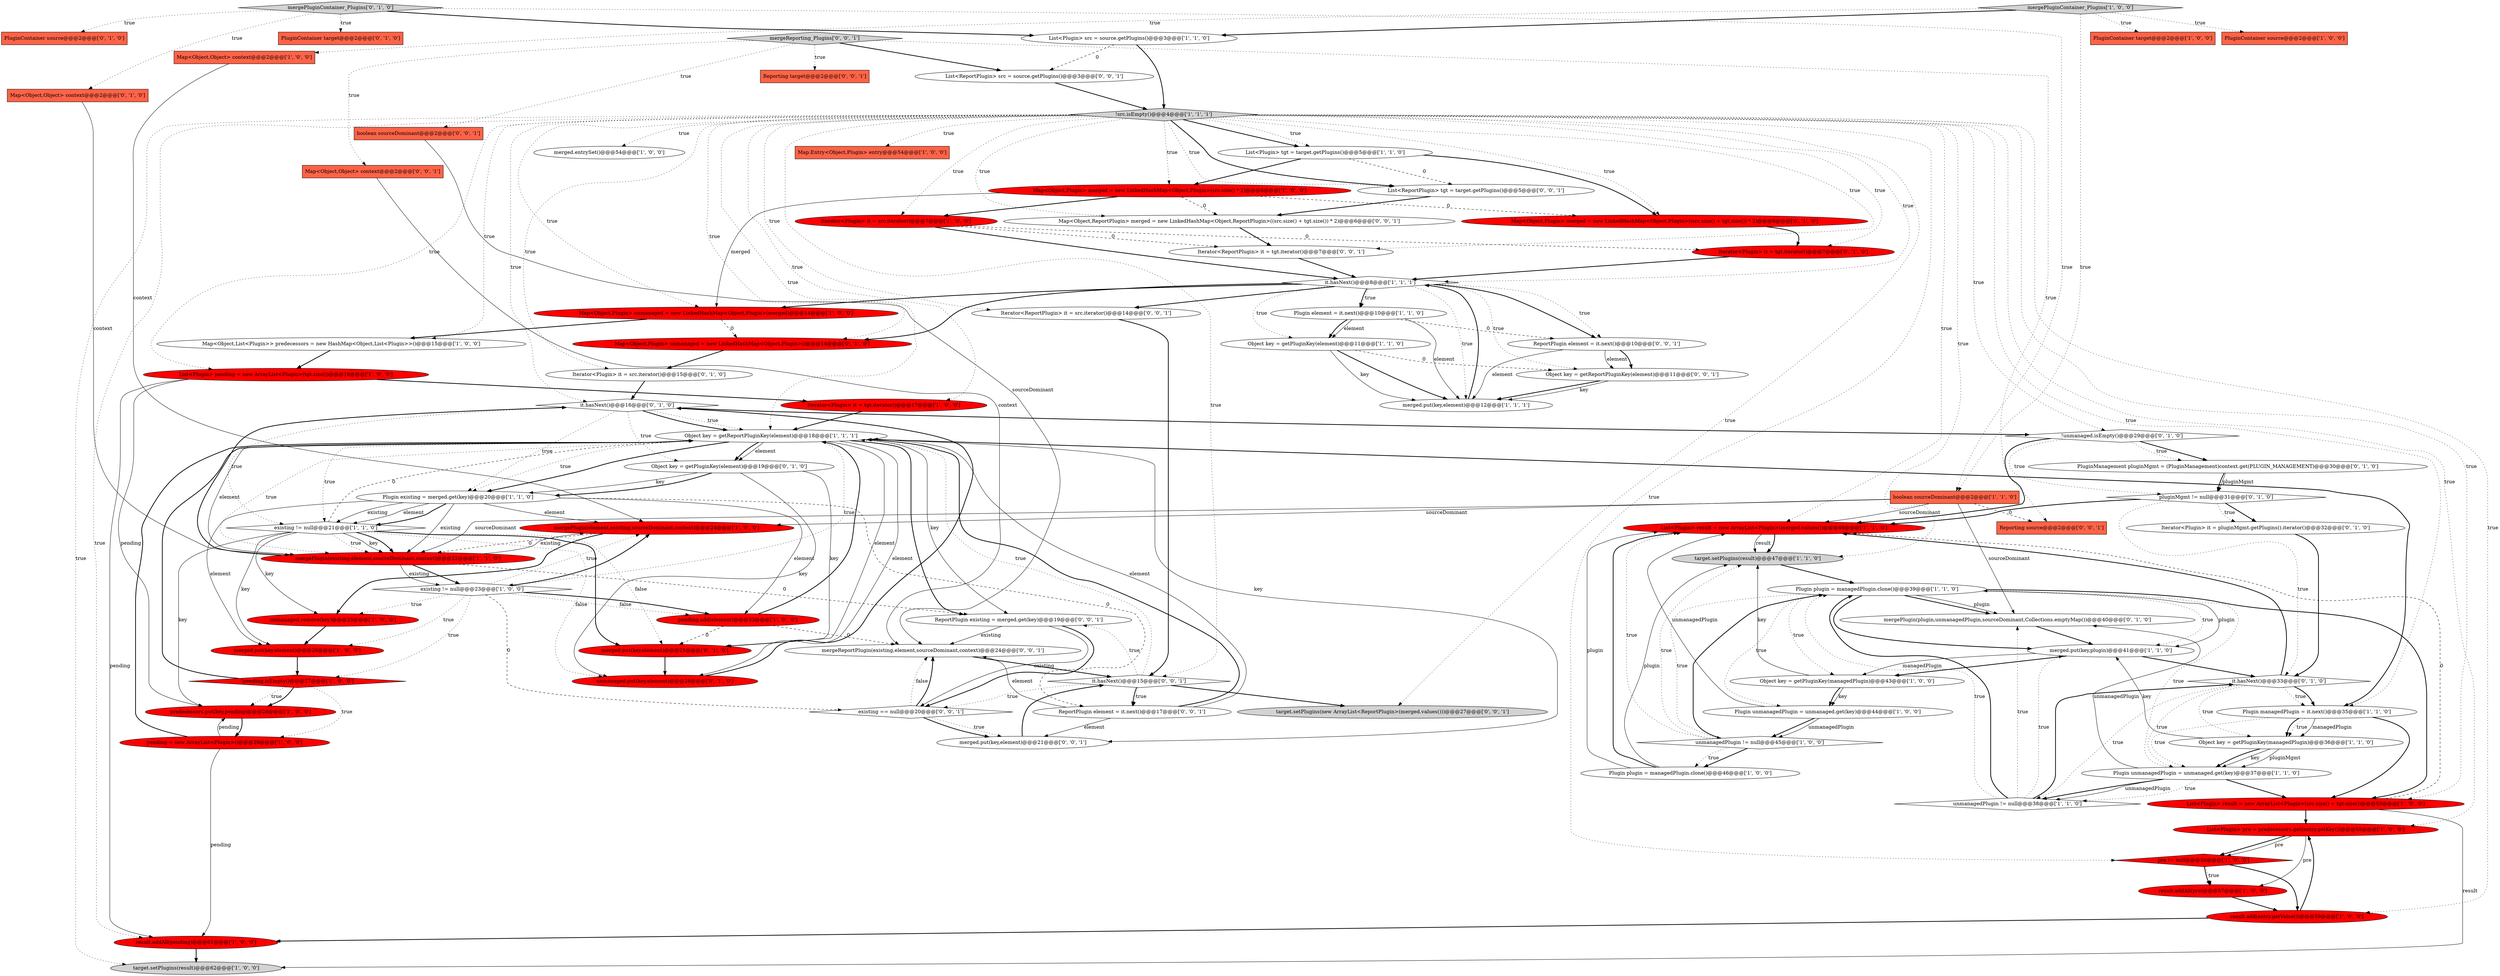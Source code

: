 digraph {
57 [style = filled, label = "Iterator<Plugin> it = tgt.iterator()@@@7@@@['0', '1', '0']", fillcolor = red, shape = ellipse image = "AAA1AAABBB2BBB"];
38 [style = filled, label = "result.add(entry.getValue())@@@59@@@['1', '0', '0']", fillcolor = red, shape = ellipse image = "AAA1AAABBB1BBB"];
49 [style = filled, label = "List<Plugin> result = new ArrayList<Plugin>(merged.values())@@@46@@@['1', '1', '0']", fillcolor = red, shape = ellipse image = "AAA1AAABBB1BBB"];
54 [style = filled, label = "PluginContainer source@@@2@@@['0', '1', '0']", fillcolor = tomato, shape = box image = "AAA0AAABBB2BBB"];
7 [style = filled, label = "it.hasNext()@@@8@@@['1', '1', '1']", fillcolor = white, shape = diamond image = "AAA0AAABBB1BBB"];
1 [style = filled, label = "mergePlugin(element,existing,sourceDominant,context)@@@24@@@['1', '0', '0']", fillcolor = red, shape = ellipse image = "AAA1AAABBB1BBB"];
44 [style = filled, label = "List<Plugin> tgt = target.getPlugins()@@@5@@@['1', '1', '0']", fillcolor = white, shape = ellipse image = "AAA0AAABBB1BBB"];
66 [style = filled, label = "!unmanaged.isEmpty()@@@29@@@['0', '1', '0']", fillcolor = white, shape = diamond image = "AAA0AAABBB2BBB"];
74 [style = filled, label = "mergeReporting_Plugins['0', '0', '1']", fillcolor = lightgray, shape = diamond image = "AAA0AAABBB3BBB"];
8 [style = filled, label = "target.setPlugins(result)@@@62@@@['1', '0', '0']", fillcolor = lightgray, shape = ellipse image = "AAA0AAABBB1BBB"];
83 [style = filled, label = "it.hasNext()@@@15@@@['0', '0', '1']", fillcolor = white, shape = diamond image = "AAA0AAABBB3BBB"];
27 [style = filled, label = "mergePluginContainer_Plugins['1', '0', '0']", fillcolor = lightgray, shape = diamond image = "AAA0AAABBB1BBB"];
86 [style = filled, label = "Reporting source@@@2@@@['0', '0', '1']", fillcolor = tomato, shape = box image = "AAA0AAABBB3BBB"];
61 [style = filled, label = "PluginManagement pluginMgmt = (PluginManagement)context.get(PLUGIN_MANAGEMENT)@@@30@@@['0', '1', '0']", fillcolor = white, shape = ellipse image = "AAA0AAABBB2BBB"];
87 [style = filled, label = "ReportPlugin element = it.next()@@@10@@@['0', '0', '1']", fillcolor = white, shape = ellipse image = "AAA0AAABBB3BBB"];
4 [style = filled, label = "merged.entrySet()@@@54@@@['1', '0', '0']", fillcolor = white, shape = ellipse image = "AAA0AAABBB1BBB"];
18 [style = filled, label = "Iterator<Plugin> it = tgt.iterator()@@@17@@@['1', '0', '0']", fillcolor = red, shape = ellipse image = "AAA1AAABBB1BBB"];
24 [style = filled, label = "pending.add(element)@@@33@@@['1', '0', '0']", fillcolor = red, shape = ellipse image = "AAA1AAABBB1BBB"];
15 [style = filled, label = "Iterator<Plugin> it = src.iterator()@@@7@@@['1', '0', '0']", fillcolor = red, shape = ellipse image = "AAA1AAABBB1BBB"];
0 [style = filled, label = "unmanaged.remove(key)@@@25@@@['1', '0', '0']", fillcolor = red, shape = ellipse image = "AAA1AAABBB1BBB"];
2 [style = filled, label = "Object key = getPluginKey(element)@@@11@@@['1', '1', '0']", fillcolor = white, shape = ellipse image = "AAA0AAABBB1BBB"];
56 [style = filled, label = "mergePlugin(plugin,unmanagedPlugin,sourceDominant,Collections.emptyMap())@@@40@@@['0', '1', '0']", fillcolor = white, shape = ellipse image = "AAA0AAABBB2BBB"];
6 [style = filled, label = "result.addAll(pre)@@@57@@@['1', '0', '0']", fillcolor = red, shape = ellipse image = "AAA1AAABBB1BBB"];
40 [style = filled, label = "pre != null@@@56@@@['1', '0', '0']", fillcolor = red, shape = diamond image = "AAA1AAABBB1BBB"];
62 [style = filled, label = "Iterator<Plugin> it = pluginMgmt.getPlugins().iterator()@@@32@@@['0', '1', '0']", fillcolor = white, shape = ellipse image = "AAA0AAABBB2BBB"];
25 [style = filled, label = "List<Plugin> result = new ArrayList<Plugin>(src.size() + tgt.size())@@@53@@@['1', '0', '0']", fillcolor = red, shape = ellipse image = "AAA1AAABBB1BBB"];
30 [style = filled, label = "merged.put(key,element)@@@26@@@['1', '0', '0']", fillcolor = red, shape = ellipse image = "AAA1AAABBB1BBB"];
35 [style = filled, label = "Object key = getReportPluginKey(element)@@@18@@@['1', '1', '1']", fillcolor = white, shape = ellipse image = "AAA0AAABBB1BBB"];
72 [style = filled, label = "List<ReportPlugin> src = source.getPlugins()@@@3@@@['0', '0', '1']", fillcolor = white, shape = ellipse image = "AAA0AAABBB3BBB"];
84 [style = filled, label = "mergeReportPlugin(existing,element,sourceDominant,context)@@@24@@@['0', '0', '1']", fillcolor = white, shape = ellipse image = "AAA0AAABBB3BBB"];
3 [style = filled, label = "List<Plugin> src = source.getPlugins()@@@3@@@['1', '1', '0']", fillcolor = white, shape = ellipse image = "AAA0AAABBB1BBB"];
63 [style = filled, label = "mergePluginContainer_Plugins['0', '1', '0']", fillcolor = lightgray, shape = diamond image = "AAA0AAABBB2BBB"];
53 [style = filled, label = "Map<Object,Plugin> unmanaged = new LinkedHashMap<Object,Plugin>()@@@14@@@['0', '1', '0']", fillcolor = red, shape = ellipse image = "AAA1AAABBB2BBB"];
12 [style = filled, label = "Object key = getPluginKey(managedPlugin)@@@43@@@['1', '0', '0']", fillcolor = white, shape = ellipse image = "AAA0AAABBB1BBB"];
48 [style = filled, label = "boolean sourceDominant@@@2@@@['1', '1', '0']", fillcolor = tomato, shape = box image = "AAA0AAABBB1BBB"];
26 [style = filled, label = "pending = new ArrayList<Plugin>()@@@29@@@['1', '0', '0']", fillcolor = red, shape = ellipse image = "AAA1AAABBB1BBB"];
42 [style = filled, label = "Plugin existing = merged.get(key)@@@20@@@['1', '1', '0']", fillcolor = white, shape = ellipse image = "AAA0AAABBB1BBB"];
75 [style = filled, label = "target.setPlugins(new ArrayList<ReportPlugin>(merged.values()))@@@27@@@['0', '0', '1']", fillcolor = lightgray, shape = ellipse image = "AAA0AAABBB3BBB"];
59 [style = filled, label = "PluginContainer target@@@2@@@['0', '1', '0']", fillcolor = tomato, shape = box image = "AAA0AAABBB2BBB"];
46 [style = filled, label = "Map<Object,Plugin> unmanaged = new LinkedHashMap<Object,Plugin>(merged)@@@14@@@['1', '0', '0']", fillcolor = red, shape = ellipse image = "AAA1AAABBB1BBB"];
43 [style = filled, label = "Plugin unmanagedPlugin = unmanaged.get(key)@@@37@@@['1', '1', '0']", fillcolor = white, shape = ellipse image = "AAA0AAABBB1BBB"];
17 [style = filled, label = "Plugin plugin = managedPlugin.clone()@@@46@@@['1', '0', '0']", fillcolor = white, shape = ellipse image = "AAA0AAABBB1BBB"];
81 [style = filled, label = "Iterator<ReportPlugin> it = src.iterator()@@@14@@@['0', '0', '1']", fillcolor = white, shape = ellipse image = "AAA0AAABBB3BBB"];
32 [style = filled, label = "PluginContainer target@@@2@@@['1', '0', '0']", fillcolor = tomato, shape = box image = "AAA0AAABBB1BBB"];
82 [style = filled, label = "boolean sourceDominant@@@2@@@['0', '0', '1']", fillcolor = tomato, shape = box image = "AAA0AAABBB3BBB"];
16 [style = filled, label = "existing != null@@@21@@@['1', '1', '0']", fillcolor = white, shape = diamond image = "AAA0AAABBB1BBB"];
70 [style = filled, label = "Reporting target@@@2@@@['0', '0', '1']", fillcolor = tomato, shape = box image = "AAA0AAABBB3BBB"];
34 [style = filled, label = "unmanagedPlugin != null@@@45@@@['1', '0', '0']", fillcolor = white, shape = diamond image = "AAA0AAABBB1BBB"];
28 [style = filled, label = "Plugin element = it.next()@@@10@@@['1', '1', '0']", fillcolor = white, shape = ellipse image = "AAA0AAABBB1BBB"];
78 [style = filled, label = "Map<Object,Object> context@@@2@@@['0', '0', '1']", fillcolor = tomato, shape = box image = "AAA0AAABBB3BBB"];
39 [style = filled, label = "Plugin unmanagedPlugin = unmanaged.get(key)@@@44@@@['1', '0', '0']", fillcolor = white, shape = ellipse image = "AAA0AAABBB1BBB"];
76 [style = filled, label = "ReportPlugin element = it.next()@@@17@@@['0', '0', '1']", fillcolor = white, shape = ellipse image = "AAA0AAABBB3BBB"];
58 [style = filled, label = "Map<Object,Object> context@@@2@@@['0', '1', '0']", fillcolor = tomato, shape = box image = "AAA0AAABBB2BBB"];
37 [style = filled, label = "merged.put(key,element)@@@12@@@['1', '1', '1']", fillcolor = white, shape = ellipse image = "AAA0AAABBB1BBB"];
21 [style = filled, label = "List<Plugin> pre = predecessors.get(entry.getKey())@@@55@@@['1', '0', '0']", fillcolor = red, shape = ellipse image = "AAA1AAABBB1BBB"];
50 [style = filled, label = "!src.isEmpty()@@@4@@@['1', '1', '1']", fillcolor = lightgray, shape = diamond image = "AAA0AAABBB1BBB"];
11 [style = filled, label = "Map<Object,Plugin> merged = new LinkedHashMap<Object,Plugin>(src.size() * 2)@@@6@@@['1', '0', '0']", fillcolor = red, shape = ellipse image = "AAA1AAABBB1BBB"];
79 [style = filled, label = "merged.put(key,element)@@@21@@@['0', '0', '1']", fillcolor = white, shape = ellipse image = "AAA0AAABBB3BBB"];
20 [style = filled, label = "Map.Entry<Object,Plugin> entry@@@54@@@['1', '0', '0']", fillcolor = tomato, shape = box image = "AAA1AAABBB1BBB"];
33 [style = filled, label = "target.setPlugins(result)@@@47@@@['1', '1', '0']", fillcolor = lightgray, shape = ellipse image = "AAA0AAABBB1BBB"];
64 [style = filled, label = "Map<Object,Plugin> merged = new LinkedHashMap<Object,Plugin>((src.size() + tgt.size()) * 2)@@@6@@@['0', '1', '0']", fillcolor = red, shape = ellipse image = "AAA1AAABBB2BBB"];
68 [style = filled, label = "it.hasNext()@@@33@@@['0', '1', '0']", fillcolor = white, shape = diamond image = "AAA0AAABBB2BBB"];
65 [style = filled, label = "unmanaged.put(key,element)@@@26@@@['0', '1', '0']", fillcolor = red, shape = ellipse image = "AAA1AAABBB2BBB"];
13 [style = filled, label = "Map<Object,List<Plugin>> predecessors = new HashMap<Object,List<Plugin>>()@@@15@@@['1', '0', '0']", fillcolor = white, shape = ellipse image = "AAA0AAABBB1BBB"];
19 [style = filled, label = "PluginContainer source@@@2@@@['1', '0', '0']", fillcolor = tomato, shape = box image = "AAA0AAABBB1BBB"];
52 [style = filled, label = "merged.put(key,element)@@@25@@@['0', '1', '0']", fillcolor = red, shape = ellipse image = "AAA1AAABBB2BBB"];
85 [style = filled, label = "Object key = getReportPluginKey(element)@@@11@@@['0', '0', '1']", fillcolor = white, shape = ellipse image = "AAA0AAABBB3BBB"];
67 [style = filled, label = "Object key = getPluginKey(element)@@@19@@@['0', '1', '0']", fillcolor = white, shape = ellipse image = "AAA0AAABBB2BBB"];
45 [style = filled, label = "!pending.isEmpty()@@@27@@@['1', '0', '0']", fillcolor = red, shape = diamond image = "AAA1AAABBB1BBB"];
71 [style = filled, label = "List<ReportPlugin> tgt = target.getPlugins()@@@5@@@['0', '0', '1']", fillcolor = white, shape = ellipse image = "AAA0AAABBB3BBB"];
14 [style = filled, label = "Plugin plugin = managedPlugin.clone()@@@39@@@['1', '1', '0']", fillcolor = white, shape = ellipse image = "AAA0AAABBB1BBB"];
55 [style = filled, label = "pluginMgmt != null@@@31@@@['0', '1', '0']", fillcolor = white, shape = diamond image = "AAA0AAABBB2BBB"];
47 [style = filled, label = "result.addAll(pending)@@@61@@@['1', '0', '0']", fillcolor = red, shape = ellipse image = "AAA1AAABBB1BBB"];
69 [style = filled, label = "Map<Object,ReportPlugin> merged = new LinkedHashMap<Object,ReportPlugin>((src.size() + tgt.size()) * 2)@@@6@@@['0', '0', '1']", fillcolor = white, shape = ellipse image = "AAA0AAABBB3BBB"];
10 [style = filled, label = "existing != null@@@23@@@['1', '0', '0']", fillcolor = white, shape = diamond image = "AAA0AAABBB1BBB"];
29 [style = filled, label = "mergePlugin(existing,element,sourceDominant,context)@@@22@@@['1', '1', '0']", fillcolor = red, shape = ellipse image = "AAA1AAABBB1BBB"];
80 [style = filled, label = "Iterator<ReportPlugin> it = tgt.iterator()@@@7@@@['0', '0', '1']", fillcolor = white, shape = ellipse image = "AAA0AAABBB3BBB"];
73 [style = filled, label = "ReportPlugin existing = merged.get(key)@@@19@@@['0', '0', '1']", fillcolor = white, shape = ellipse image = "AAA0AAABBB3BBB"];
77 [style = filled, label = "existing == null@@@20@@@['0', '0', '1']", fillcolor = white, shape = diamond image = "AAA0AAABBB3BBB"];
5 [style = filled, label = "unmanagedPlugin != null@@@38@@@['1', '1', '0']", fillcolor = white, shape = diamond image = "AAA0AAABBB1BBB"];
60 [style = filled, label = "it.hasNext()@@@16@@@['0', '1', '0']", fillcolor = white, shape = diamond image = "AAA0AAABBB2BBB"];
36 [style = filled, label = "List<Plugin> pending = new ArrayList<Plugin>(tgt.size())@@@16@@@['1', '0', '0']", fillcolor = red, shape = ellipse image = "AAA1AAABBB1BBB"];
23 [style = filled, label = "Map<Object,Object> context@@@2@@@['1', '0', '0']", fillcolor = tomato, shape = box image = "AAA0AAABBB1BBB"];
41 [style = filled, label = "Plugin managedPlugin = it.next()@@@35@@@['1', '1', '0']", fillcolor = white, shape = ellipse image = "AAA0AAABBB1BBB"];
22 [style = filled, label = "merged.put(key,plugin)@@@41@@@['1', '1', '0']", fillcolor = white, shape = ellipse image = "AAA0AAABBB1BBB"];
9 [style = filled, label = "predecessors.put(key,pending)@@@28@@@['1', '0', '0']", fillcolor = red, shape = ellipse image = "AAA1AAABBB1BBB"];
31 [style = filled, label = "Object key = getPluginKey(managedPlugin)@@@36@@@['1', '1', '0']", fillcolor = white, shape = ellipse image = "AAA0AAABBB1BBB"];
51 [style = filled, label = "Iterator<Plugin> it = src.iterator()@@@15@@@['0', '1', '0']", fillcolor = white, shape = ellipse image = "AAA0AAABBB2BBB"];
76->84 [style = solid, label="element"];
42->29 [style = solid, label="existing"];
0->30 [style = bold, label=""];
65->60 [style = bold, label=""];
27->32 [style = dotted, label="true"];
14->25 [style = bold, label=""];
16->52 [style = bold, label=""];
40->6 [style = bold, label=""];
46->13 [style = bold, label=""];
35->79 [style = solid, label="key"];
42->24 [style = solid, label="element"];
35->41 [style = bold, label=""];
81->83 [style = bold, label=""];
10->24 [style = bold, label=""];
55->49 [style = bold, label=""];
74->72 [style = bold, label=""];
50->44 [style = bold, label=""];
55->62 [style = bold, label=""];
5->68 [style = bold, label=""];
83->75 [style = bold, label=""];
35->10 [style = dotted, label="true"];
35->52 [style = solid, label="element"];
73->84 [style = solid, label="existing"];
43->5 [style = dotted, label="true"];
15->57 [style = dashed, label="0"];
3->72 [style = dashed, label="0"];
27->23 [style = dotted, label="true"];
80->7 [style = bold, label=""];
68->49 [style = bold, label=""];
14->22 [style = dotted, label="true"];
25->8 [style = solid, label="result"];
35->42 [style = dotted, label="true"];
74->82 [style = dotted, label="true"];
69->80 [style = bold, label=""];
2->37 [style = solid, label="key"];
40->38 [style = bold, label=""];
60->35 [style = dotted, label="true"];
10->30 [style = dotted, label="true"];
27->19 [style = dotted, label="true"];
85->37 [style = bold, label=""];
16->30 [style = solid, label="key"];
68->31 [style = dotted, label="true"];
35->16 [style = dotted, label="true"];
44->71 [style = dashed, label="0"];
9->26 [style = bold, label=""];
43->56 [style = solid, label="unmanagedPlugin"];
83->76 [style = dotted, label="true"];
50->64 [style = dotted, label="true"];
23->1 [style = solid, label="context"];
14->22 [style = solid, label="plugin"];
5->22 [style = dotted, label="true"];
35->67 [style = bold, label=""];
13->36 [style = bold, label=""];
34->17 [style = bold, label=""];
36->18 [style = bold, label=""];
42->30 [style = solid, label="element"];
26->35 [style = bold, label=""];
41->43 [style = dotted, label="true"];
43->14 [style = dotted, label="true"];
48->1 [style = solid, label="sourceDominant"];
18->35 [style = bold, label=""];
14->39 [style = dotted, label="true"];
50->33 [style = dotted, label="true"];
16->35 [style = dashed, label="0"];
10->1 [style = dotted, label="true"];
85->37 [style = solid, label="key"];
45->35 [style = bold, label=""];
50->11 [style = dotted, label="true"];
77->84 [style = dotted, label="false"];
67->65 [style = solid, label="key"];
61->55 [style = solid, label="pluginMgmt"];
25->21 [style = bold, label=""];
60->66 [style = bold, label=""];
42->16 [style = solid, label="element"];
79->83 [style = bold, label=""];
50->7 [style = dotted, label="true"];
50->80 [style = dotted, label="true"];
14->12 [style = dotted, label="true"];
16->0 [style = solid, label="key"];
29->60 [style = bold, label=""];
7->46 [style = bold, label=""];
83->73 [style = dotted, label="true"];
39->34 [style = bold, label=""];
16->29 [style = bold, label=""];
50->44 [style = dotted, label="true"];
14->22 [style = bold, label=""];
52->65 [style = bold, label=""];
50->66 [style = dotted, label="true"];
40->6 [style = dotted, label="true"];
50->51 [style = dotted, label="true"];
50->71 [style = dotted, label="true"];
31->22 [style = solid, label="key"];
78->84 [style = solid, label="context"];
1->0 [style = bold, label=""];
50->36 [style = dotted, label="true"];
14->56 [style = bold, label=""];
50->8 [style = dotted, label="true"];
7->81 [style = bold, label=""];
11->69 [style = dashed, label="0"];
72->50 [style = bold, label=""];
45->9 [style = dotted, label="true"];
50->35 [style = dotted, label="true"];
60->42 [style = dotted, label="true"];
50->18 [style = dotted, label="true"];
7->87 [style = dotted, label="true"];
17->33 [style = solid, label="plugin"];
35->67 [style = solid, label="element"];
36->9 [style = solid, label="pending"];
31->43 [style = solid, label="key"];
6->38 [style = bold, label=""];
51->60 [style = bold, label=""];
61->55 [style = bold, label=""];
57->7 [style = bold, label=""];
76->79 [style = solid, label="element"];
21->6 [style = solid, label="pre"];
27->48 [style = dotted, label="true"];
36->47 [style = solid, label="pending"];
12->33 [style = solid, label="key"];
38->47 [style = bold, label=""];
83->35 [style = dotted, label="true"];
73->77 [style = solid, label="existing"];
35->29 [style = solid, label="element"];
66->61 [style = bold, label=""];
10->0 [style = dotted, label="true"];
87->85 [style = solid, label="element"];
62->68 [style = bold, label=""];
34->14 [style = bold, label=""];
14->34 [style = dotted, label="true"];
16->52 [style = dotted, label="false"];
10->1 [style = bold, label=""];
7->87 [style = bold, label=""];
66->49 [style = bold, label=""];
64->57 [style = bold, label=""];
42->76 [style = dashed, label="0"];
41->31 [style = solid, label="managedPlugin"];
68->43 [style = dotted, label="true"];
14->56 [style = solid, label="plugin"];
60->16 [style = dotted, label="true"];
50->49 [style = dotted, label="true"];
35->29 [style = dotted, label="true"];
7->2 [style = dotted, label="true"];
10->24 [style = dotted, label="false"];
87->85 [style = bold, label=""];
35->73 [style = bold, label=""];
29->73 [style = dashed, label="0"];
22->68 [style = bold, label=""];
35->42 [style = bold, label=""];
76->35 [style = bold, label=""];
74->78 [style = dotted, label="true"];
63->59 [style = dotted, label="true"];
11->64 [style = dashed, label="0"];
12->39 [style = solid, label="key"];
50->60 [style = dotted, label="true"];
87->37 [style = solid, label="element"];
42->16 [style = bold, label=""];
68->41 [style = dotted, label="true"];
10->45 [style = dotted, label="true"];
28->87 [style = dashed, label="0"];
50->21 [style = dotted, label="true"];
50->81 [style = dotted, label="true"];
25->49 [style = dashed, label="0"];
24->52 [style = dashed, label="0"];
24->84 [style = dashed, label="0"];
67->52 [style = solid, label="key"];
37->7 [style = bold, label=""];
77->79 [style = dotted, label="true"];
28->2 [style = solid, label="element"];
35->73 [style = solid, label="key"];
31->43 [style = solid, label="pluginMgmt"];
50->57 [style = dotted, label="true"];
50->15 [style = dotted, label="true"];
50->53 [style = dotted, label="true"];
10->77 [style = dashed, label="0"];
50->46 [style = dotted, label="true"];
7->28 [style = bold, label=""];
17->49 [style = solid, label="plugin"];
22->12 [style = solid, label="managedPlugin"];
43->5 [style = bold, label=""];
17->49 [style = bold, label=""];
63->48 [style = dotted, label="true"];
50->13 [style = dotted, label="true"];
46->53 [style = dashed, label="0"];
28->37 [style = solid, label="element"];
48->49 [style = solid, label="sourceDominant"];
34->33 [style = dotted, label="true"];
45->26 [style = dotted, label="true"];
31->43 [style = bold, label=""];
29->10 [style = bold, label=""];
83->76 [style = bold, label=""];
41->31 [style = bold, label=""];
12->39 [style = bold, label=""];
76->35 [style = solid, label="element"];
50->71 [style = bold, label=""];
50->83 [style = dotted, label="true"];
16->29 [style = dotted, label="true"];
63->3 [style = bold, label=""];
83->77 [style = dotted, label="true"];
45->9 [style = bold, label=""];
7->28 [style = dotted, label="true"];
55->62 [style = dotted, label="true"];
50->41 [style = dotted, label="true"];
3->50 [style = bold, label=""];
26->9 [style = solid, label="pending"];
29->1 [style = solid, label="existing"];
11->46 [style = solid, label="merged"];
50->4 [style = dotted, label="true"];
39->49 [style = solid, label="unmanagedPlugin"];
33->14 [style = bold, label=""];
50->20 [style = dotted, label="true"];
50->25 [style = dotted, label="true"];
41->31 [style = dotted, label="true"];
66->61 [style = dotted, label="true"];
26->47 [style = solid, label="pending"];
5->14 [style = dotted, label="true"];
29->10 [style = solid, label="existing"];
48->56 [style = solid, label="sourceDominant"];
67->42 [style = solid, label="key"];
15->7 [style = bold, label=""];
47->8 [style = bold, label=""];
53->51 [style = bold, label=""];
50->40 [style = dotted, label="true"];
24->35 [style = bold, label=""];
55->68 [style = dotted, label="true"];
63->58 [style = dotted, label="true"];
5->56 [style = dotted, label="true"];
50->75 [style = dotted, label="true"];
42->16 [style = solid, label="existing"];
35->65 [style = solid, label="element"];
58->29 [style = solid, label="context"];
27->3 [style = bold, label=""];
1->29 [style = dashed, label="0"];
50->69 [style = dotted, label="true"];
5->14 [style = bold, label=""];
50->47 [style = dotted, label="true"];
48->29 [style = solid, label="sourceDominant"];
60->67 [style = dotted, label="true"];
34->49 [style = dotted, label="true"];
7->37 [style = dotted, label="true"];
11->15 [style = bold, label=""];
71->69 [style = bold, label=""];
77->79 [style = bold, label=""];
74->70 [style = dotted, label="true"];
82->84 [style = solid, label="sourceDominant"];
28->2 [style = bold, label=""];
60->35 [style = bold, label=""];
39->34 [style = solid, label="unmanagedPlugin"];
15->80 [style = dashed, label="0"];
34->17 [style = dotted, label="true"];
48->86 [style = dashed, label="0"];
50->38 [style = dotted, label="true"];
22->12 [style = bold, label=""];
63->54 [style = dotted, label="true"];
16->29 [style = solid, label="key"];
49->33 [style = bold, label=""];
16->65 [style = dotted, label="false"];
7->85 [style = dotted, label="true"];
56->22 [style = bold, label=""];
43->5 [style = solid, label="unmanagedPlugin"];
21->40 [style = bold, label=""];
44->11 [style = bold, label=""];
38->21 [style = bold, label=""];
21->40 [style = solid, label="pre"];
67->42 [style = bold, label=""];
73->77 [style = bold, label=""];
16->9 [style = solid, label="key"];
42->1 [style = solid, label="element"];
41->25 [style = bold, label=""];
49->33 [style = solid, label="result"];
2->37 [style = bold, label=""];
43->25 [style = bold, label=""];
68->41 [style = bold, label=""];
77->84 [style = bold, label=""];
74->86 [style = dotted, label="true"];
84->83 [style = bold, label=""];
44->64 [style = bold, label=""];
30->45 [style = bold, label=""];
7->53 [style = bold, label=""];
68->5 [style = dotted, label="true"];
66->55 [style = dotted, label="true"];
2->85 [style = dashed, label="0"];
}
